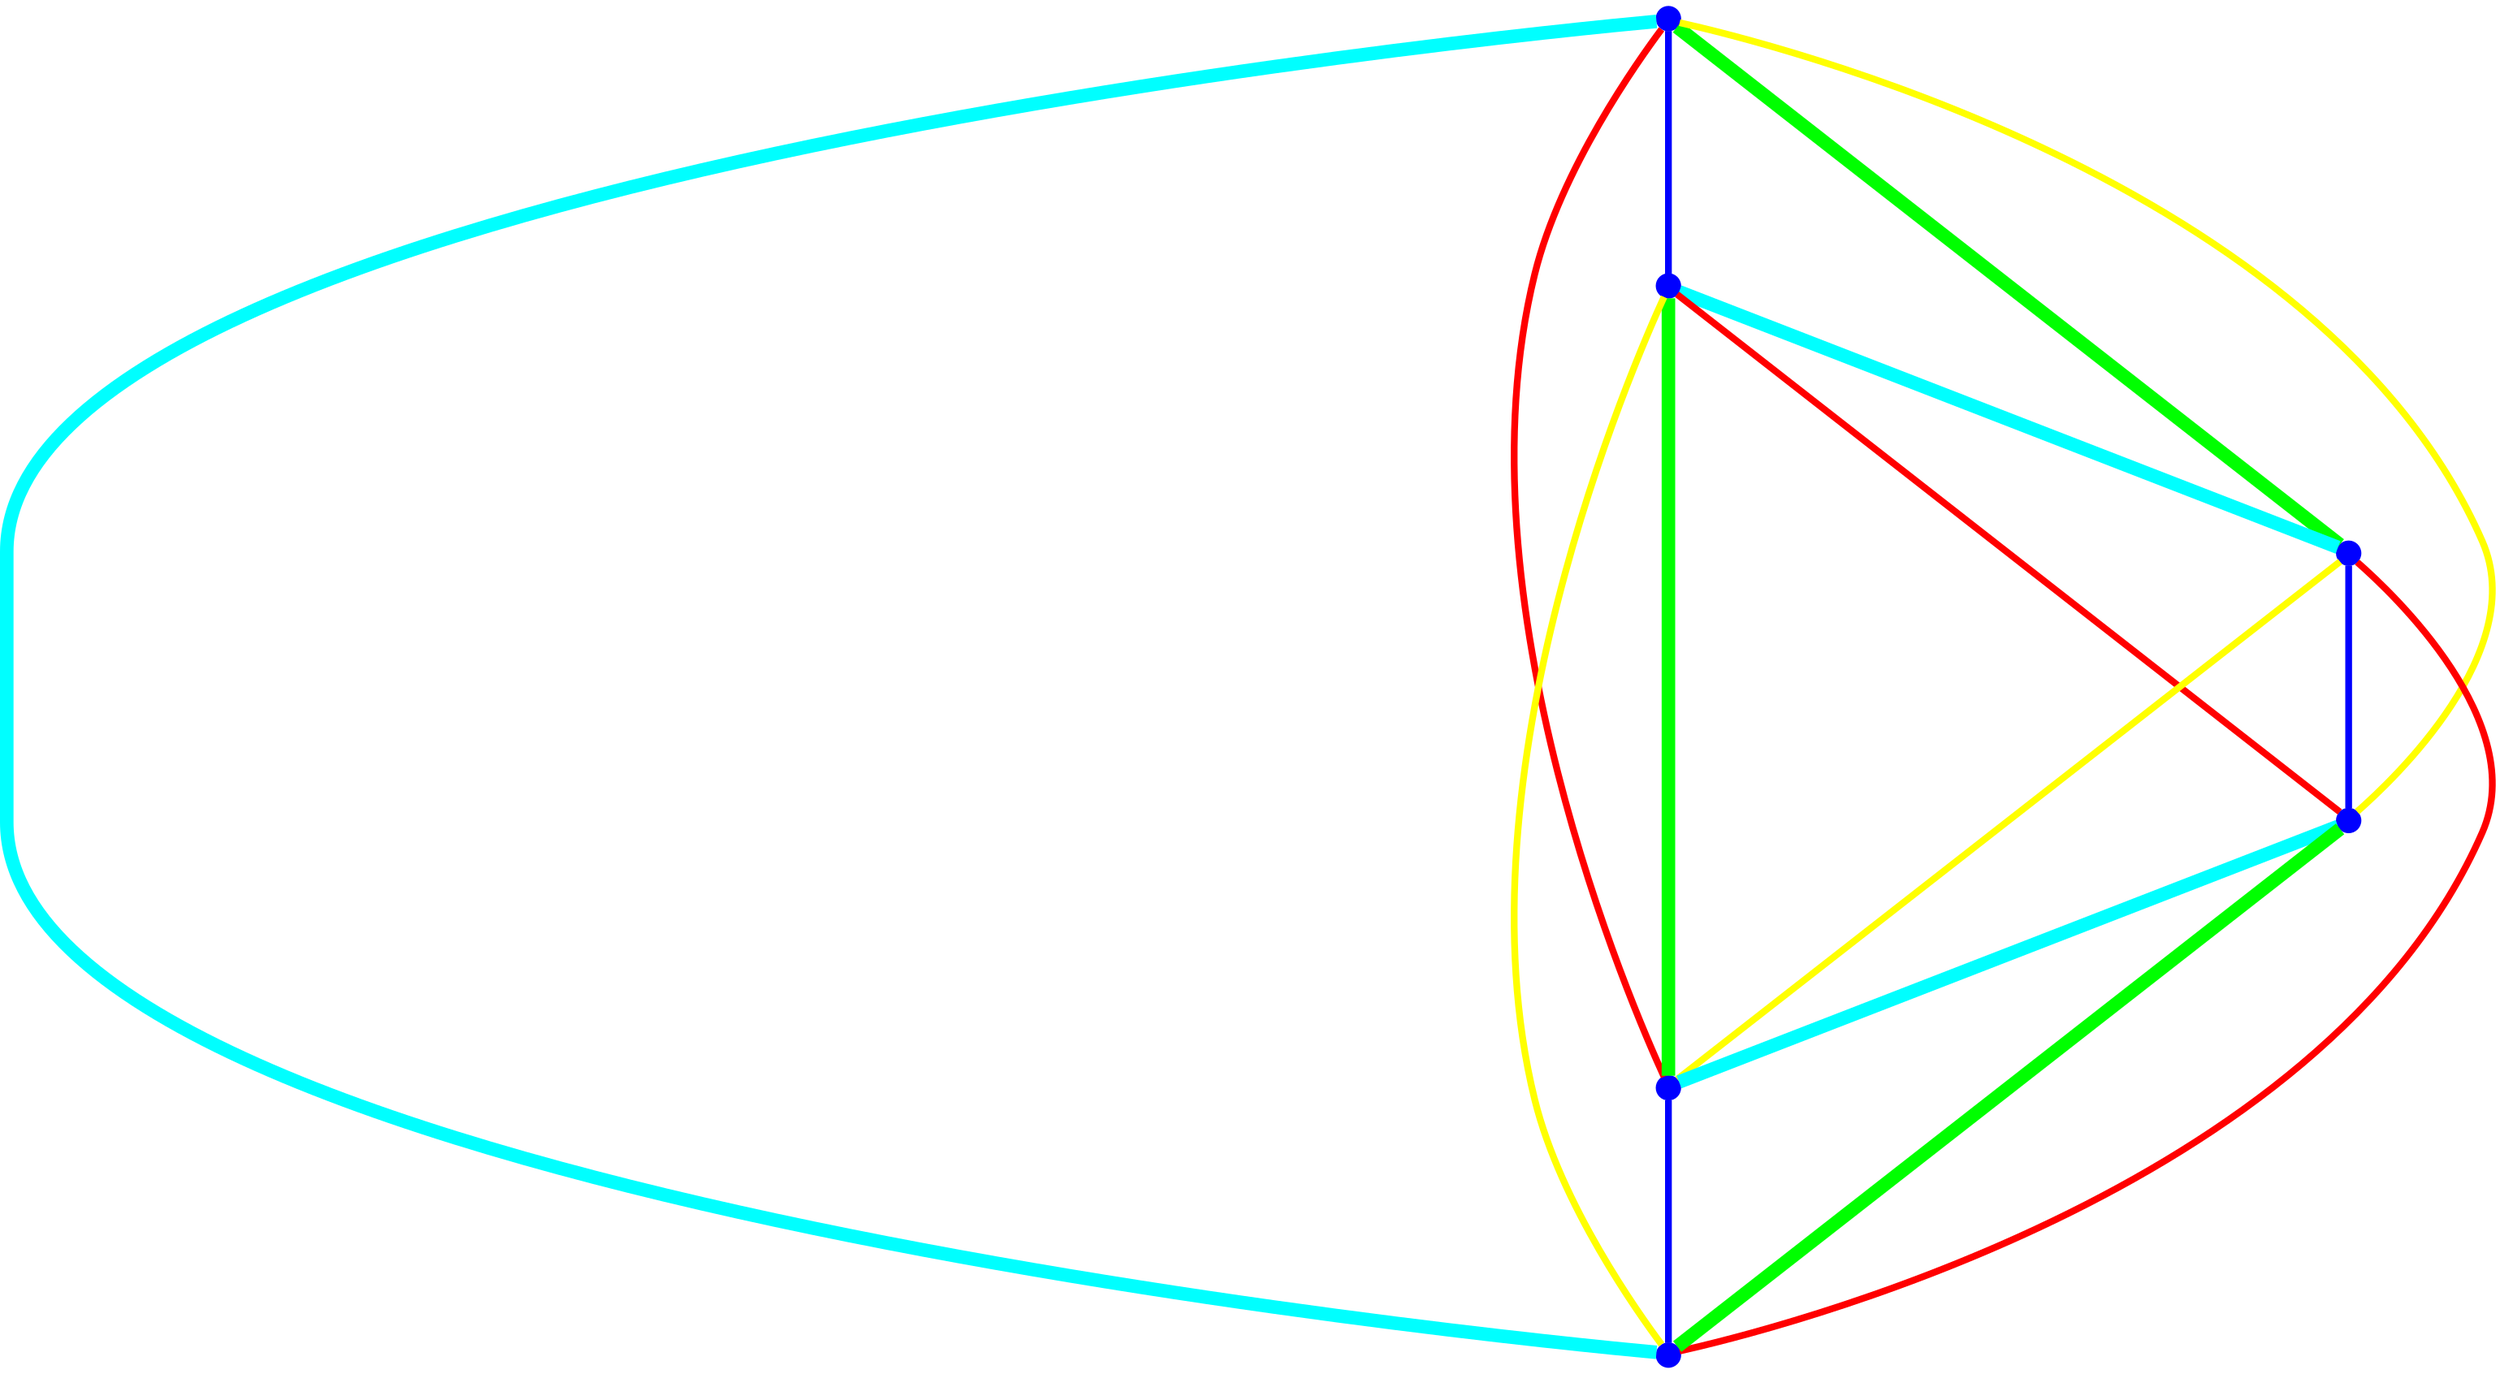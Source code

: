 graph {
ranksep=2
nodesep=2
node [label="" shape=circle style=filled fixedsize=true color=blue fillcolor=blue width=0.2];
"1" -- "2" [style="solid",penwidth="4",color="blue"];
"1" -- "3" [style="solid",penwidth="8",color="green"];
"1" -- "4" [style="solid",penwidth="4",color="yellow"];
"1" -- "5" [style="solid",penwidth="4",color="red"];
"1" -- "6" [style="solid",penwidth="8",color="cyan"];
"2" -- "3" [style="solid",penwidth="8",color="cyan"];
"2" -- "4" [style="solid",penwidth="4",color="red"];
"2" -- "5" [style="solid",penwidth="8",color="green"];
"2" -- "6" [style="solid",penwidth="4",color="yellow"];
"3" -- "4" [style="solid",penwidth="4",color="blue"];
"3" -- "5" [style="solid",penwidth="4",color="yellow"];
"3" -- "6" [style="solid",penwidth="4",color="red"];
"4" -- "5" [style="solid",penwidth="8",color="cyan"];
"4" -- "6" [style="solid",penwidth="8",color="green"];
"5" -- "6" [style="solid",penwidth="4",color="blue"];
}
